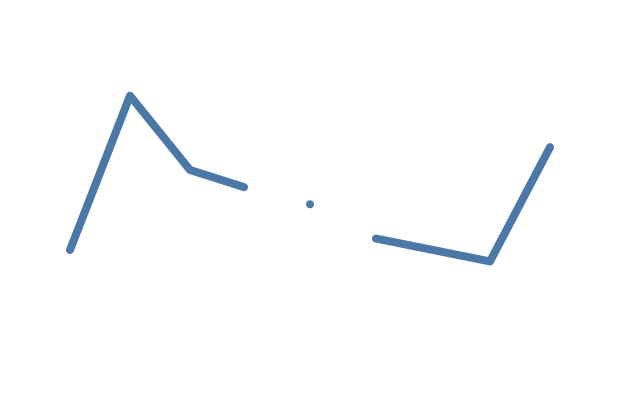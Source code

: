 {
  "$schema": "https://vega.github.io/schema/vega/v5.json",
  "background": "white",
  "padding": 5,
  "width": 300,
  "height": 200,
  "style": "cell",
  "config": {"style": {"cell": {"stroke": "transparent"}}},
  "data": [
    {
      "name": "source_0",
      "values": [
        {"u": 1, "v": 28, "defined": true},
        {"u": 2, "v": 55, "defined": true},
        {"u": 3, "v": 42, "defined": true},
        {"u": 3.9, "v": 39, "defined": true},
        {"u": 4, "v": 34, "defined": false},
        {"u": 5, "v": 36, "defined": true},
        {"u": 6, "v": 48, "defined": false},
        {"u": 6.1, "v": 30, "defined": true},
        {"u": 8, "v": 26, "defined": true},
        {"u": 9, "v": 46, "defined": true}
      ]
    },
    {
      "name": "data_0",
      "source": "source_0",
      "transform": [
        {"type": "formula", "expr": "toNumber(datum[\"u\"])", "as": "u"}
      ]
    }
  ],
  "marks": [
    {
      "name": "marks",
      "type": "line",
      "sort": {"field": "datum[\"u\"]"},
      "from": {"data": "data_0"},
      "encode": {
        "update": {
          "strokeCap": {"value": "round"},
          "strokeJoin": {"value": "round"},
          "strokeWidth": {"value": 4},
          "stroke": {"value": "#4c78a8"},
          "x": {"scale": "x", "field": "u"},
          "y": {"scale": "y", "field": "v"},
          "defined": {"field": "defined"}
        }
      }
    }
  ],
  "scales": [
    {
      "name": "x",
      "type": "linear",
      "domain": [1, 10],
      "range": [0, {"signal": "width"}],
      "nice": true
    },
    {
      "name": "y",
      "type": "linear",
      "domain": [20, 70],
      "range": [{"signal": "height"}, 0],
      "nice": true
    }
  ]
}